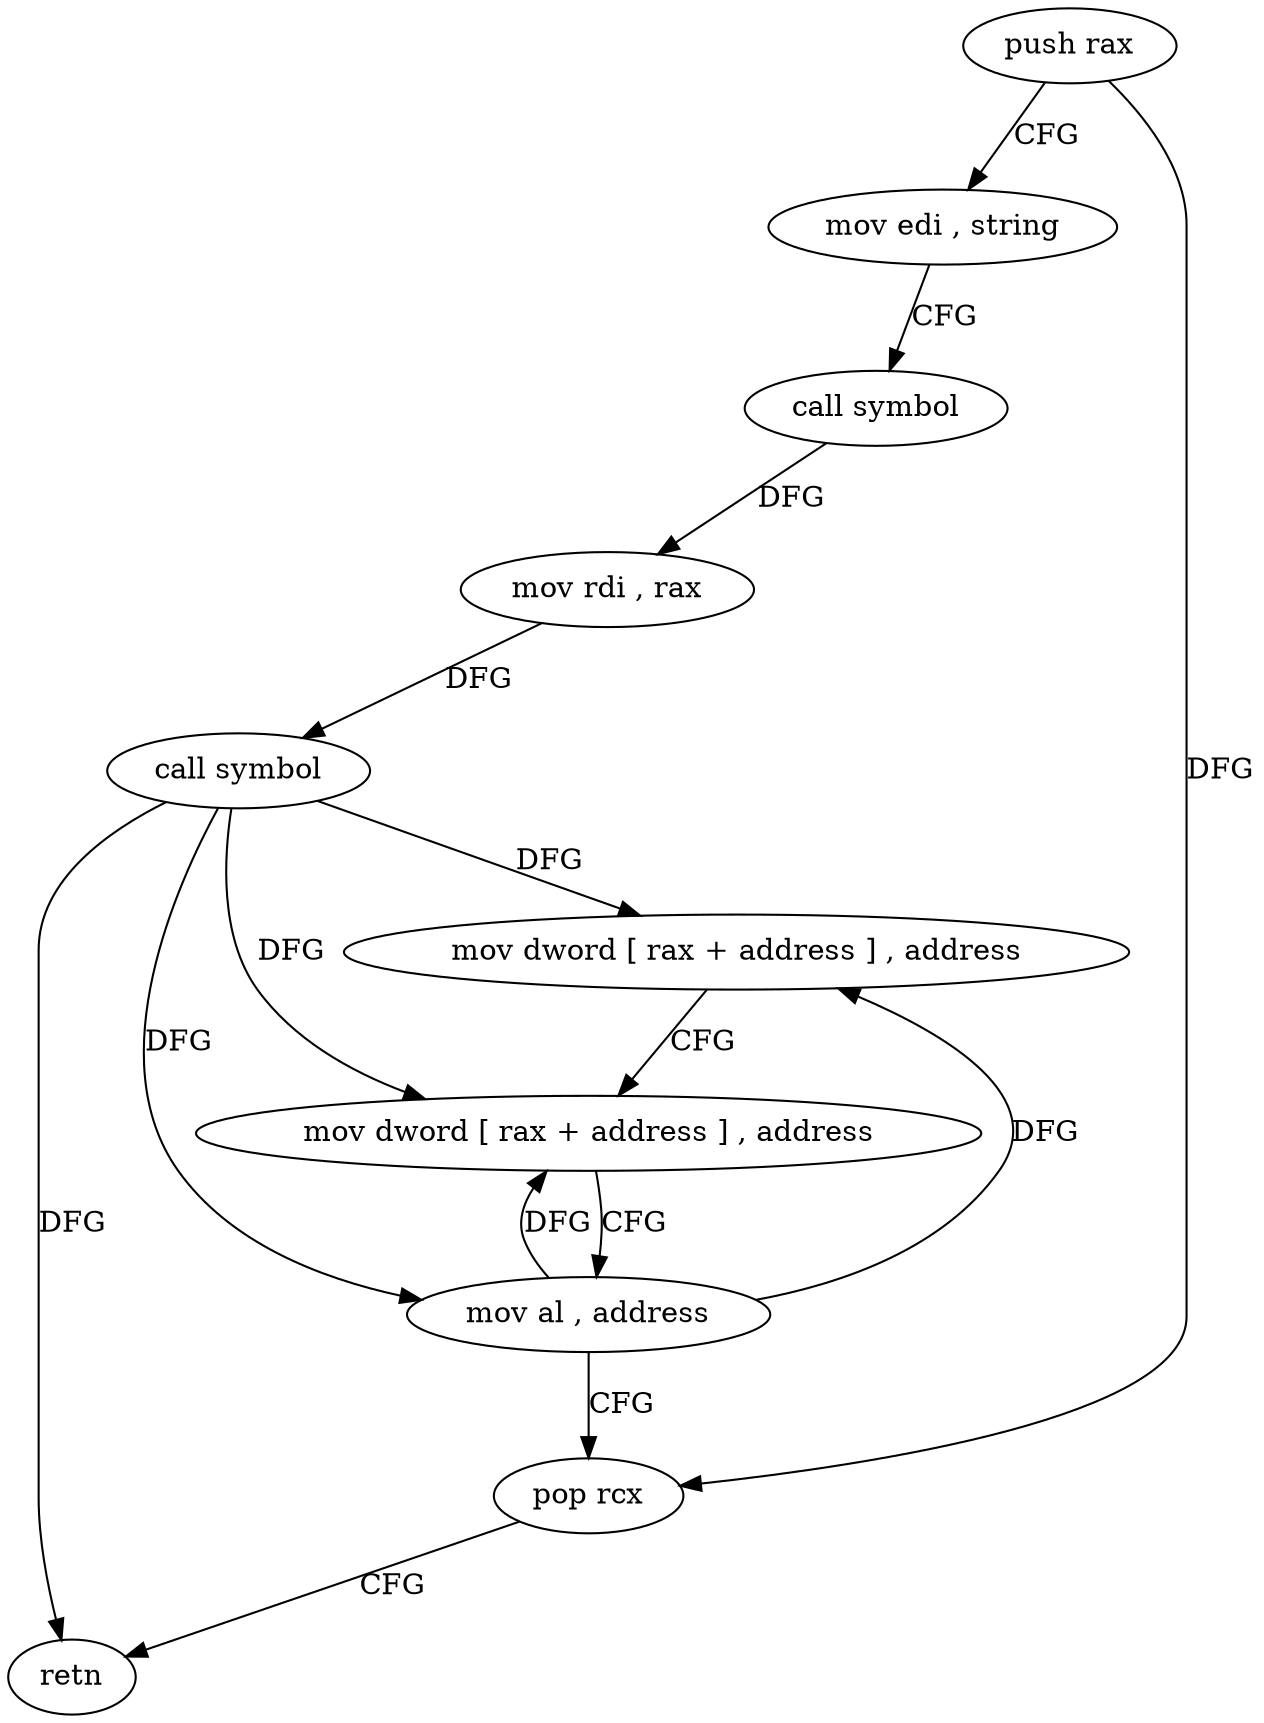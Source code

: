 digraph "func" {
"4249744" [label = "push rax" ]
"4249745" [label = "mov edi , string" ]
"4249750" [label = "call symbol" ]
"4249755" [label = "mov rdi , rax" ]
"4249758" [label = "call symbol" ]
"4249763" [label = "mov dword [ rax + address ] , address" ]
"4249770" [label = "mov dword [ rax + address ] , address" ]
"4249777" [label = "mov al , address" ]
"4249779" [label = "pop rcx" ]
"4249780" [label = "retn" ]
"4249744" -> "4249745" [ label = "CFG" ]
"4249744" -> "4249779" [ label = "DFG" ]
"4249745" -> "4249750" [ label = "CFG" ]
"4249750" -> "4249755" [ label = "DFG" ]
"4249755" -> "4249758" [ label = "DFG" ]
"4249758" -> "4249763" [ label = "DFG" ]
"4249758" -> "4249770" [ label = "DFG" ]
"4249758" -> "4249777" [ label = "DFG" ]
"4249758" -> "4249780" [ label = "DFG" ]
"4249763" -> "4249770" [ label = "CFG" ]
"4249770" -> "4249777" [ label = "CFG" ]
"4249777" -> "4249779" [ label = "CFG" ]
"4249777" -> "4249763" [ label = "DFG" ]
"4249777" -> "4249770" [ label = "DFG" ]
"4249779" -> "4249780" [ label = "CFG" ]
}

